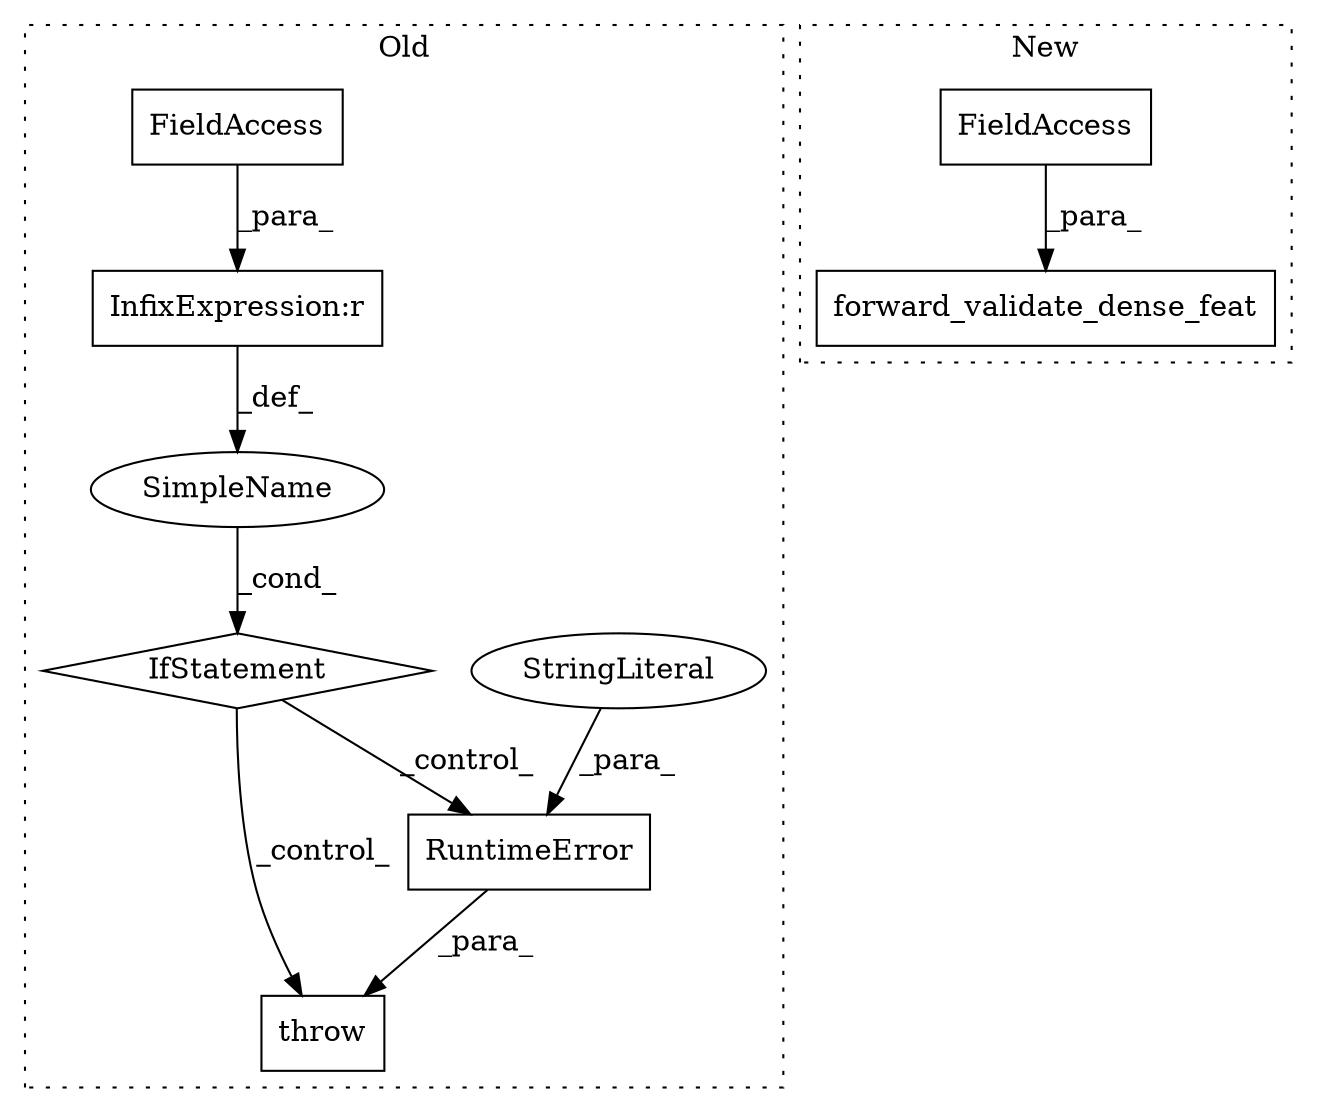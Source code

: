 digraph G {
subgraph cluster0 {
1 [label="IfStatement" a="25" s="12581,12603" l="4,2" shape="diamond"];
3 [label="SimpleName" a="42" s="" l="" shape="ellipse"];
4 [label="throw" a="53" s="12613" l="6" shape="box"];
5 [label="InfixExpression:r" a="27" s="12595" l="4" shape="box"];
6 [label="RuntimeError" a="32" s="12619,12660" l="13,1" shape="box"];
7 [label="StringLiteral" a="45" s="12632" l="28" shape="ellipse"];
8 [label="FieldAccess" a="22" s="12585" l="10" shape="box"];
label = "Old";
style="dotted";
}
subgraph cluster1 {
2 [label="forward_validate_dense_feat" a="32" s="12856,12894" l="28,1" shape="box"];
9 [label="FieldAccess" a="22" s="12884" l="10" shape="box"];
label = "New";
style="dotted";
}
1 -> 6 [label="_control_"];
1 -> 4 [label="_control_"];
3 -> 1 [label="_cond_"];
5 -> 3 [label="_def_"];
6 -> 4 [label="_para_"];
7 -> 6 [label="_para_"];
8 -> 5 [label="_para_"];
9 -> 2 [label="_para_"];
}